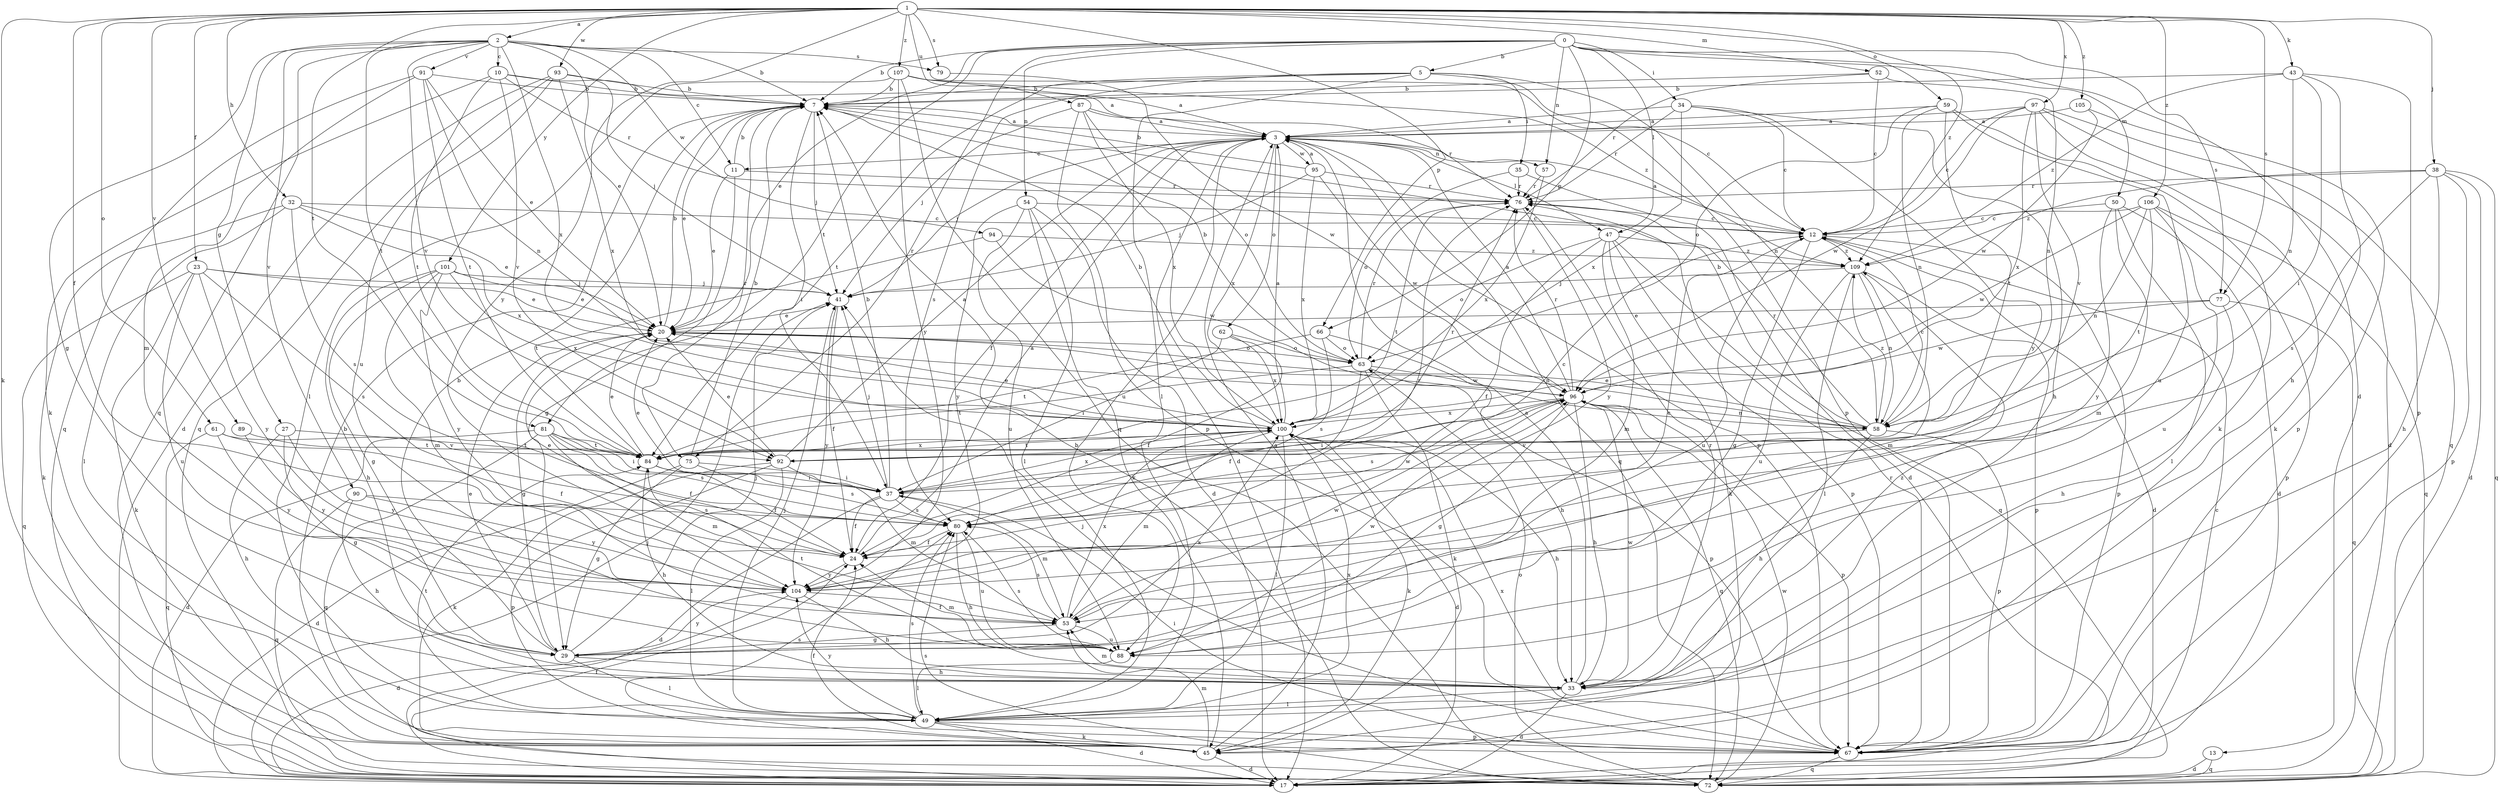 strict digraph  {
0;
1;
2;
3;
5;
7;
10;
11;
12;
13;
17;
20;
23;
24;
27;
29;
32;
33;
34;
35;
37;
38;
41;
43;
45;
47;
49;
50;
52;
53;
54;
57;
58;
59;
61;
62;
63;
66;
67;
72;
75;
76;
77;
79;
80;
81;
84;
87;
88;
89;
90;
91;
92;
93;
94;
95;
96;
97;
100;
101;
104;
105;
106;
107;
109;
0 -> 5  [label=b];
0 -> 7  [label=b];
0 -> 13  [label=d];
0 -> 20  [label=e];
0 -> 34  [label=i];
0 -> 47  [label=l];
0 -> 50  [label=m];
0 -> 54  [label=n];
0 -> 57  [label=n];
0 -> 66  [label=p];
0 -> 75  [label=r];
0 -> 77  [label=s];
0 -> 81  [label=t];
1 -> 2  [label=a];
1 -> 23  [label=f];
1 -> 24  [label=f];
1 -> 32  [label=h];
1 -> 38  [label=j];
1 -> 43  [label=k];
1 -> 45  [label=k];
1 -> 52  [label=m];
1 -> 59  [label=o];
1 -> 61  [label=o];
1 -> 66  [label=p];
1 -> 77  [label=s];
1 -> 79  [label=s];
1 -> 81  [label=t];
1 -> 87  [label=u];
1 -> 89  [label=v];
1 -> 93  [label=w];
1 -> 97  [label=x];
1 -> 101  [label=y];
1 -> 104  [label=y];
1 -> 105  [label=z];
1 -> 106  [label=z];
1 -> 107  [label=z];
1 -> 109  [label=z];
2 -> 7  [label=b];
2 -> 10  [label=c];
2 -> 11  [label=c];
2 -> 20  [label=e];
2 -> 27  [label=g];
2 -> 29  [label=g];
2 -> 72  [label=q];
2 -> 79  [label=s];
2 -> 84  [label=t];
2 -> 90  [label=v];
2 -> 91  [label=v];
2 -> 92  [label=v];
2 -> 94  [label=w];
2 -> 100  [label=x];
3 -> 11  [label=c];
3 -> 17  [label=d];
3 -> 24  [label=f];
3 -> 41  [label=j];
3 -> 47  [label=l];
3 -> 57  [label=n];
3 -> 62  [label=o];
3 -> 67  [label=p];
3 -> 72  [label=q];
3 -> 88  [label=u];
3 -> 95  [label=w];
3 -> 100  [label=x];
5 -> 7  [label=b];
5 -> 35  [label=i];
5 -> 49  [label=l];
5 -> 58  [label=n];
5 -> 67  [label=p];
5 -> 80  [label=s];
5 -> 84  [label=t];
7 -> 3  [label=a];
7 -> 20  [label=e];
7 -> 37  [label=i];
7 -> 41  [label=j];
7 -> 75  [label=r];
10 -> 3  [label=a];
10 -> 7  [label=b];
10 -> 45  [label=k];
10 -> 76  [label=r];
10 -> 84  [label=t];
10 -> 92  [label=v];
11 -> 7  [label=b];
11 -> 20  [label=e];
11 -> 29  [label=g];
11 -> 76  [label=r];
12 -> 3  [label=a];
12 -> 17  [label=d];
12 -> 29  [label=g];
12 -> 67  [label=p];
12 -> 88  [label=u];
12 -> 109  [label=z];
13 -> 17  [label=d];
13 -> 72  [label=q];
17 -> 12  [label=c];
17 -> 24  [label=f];
17 -> 41  [label=j];
20 -> 7  [label=b];
20 -> 29  [label=g];
20 -> 58  [label=n];
20 -> 63  [label=o];
23 -> 20  [label=e];
23 -> 41  [label=j];
23 -> 45  [label=k];
23 -> 72  [label=q];
23 -> 80  [label=s];
23 -> 88  [label=u];
23 -> 104  [label=y];
24 -> 3  [label=a];
24 -> 20  [label=e];
24 -> 76  [label=r];
24 -> 104  [label=y];
27 -> 29  [label=g];
27 -> 33  [label=h];
27 -> 84  [label=t];
27 -> 104  [label=y];
29 -> 7  [label=b];
29 -> 20  [label=e];
29 -> 33  [label=h];
29 -> 41  [label=j];
29 -> 49  [label=l];
29 -> 100  [label=x];
29 -> 104  [label=y];
32 -> 12  [label=c];
32 -> 20  [label=e];
32 -> 45  [label=k];
32 -> 49  [label=l];
32 -> 80  [label=s];
32 -> 100  [label=x];
33 -> 3  [label=a];
33 -> 17  [label=d];
33 -> 49  [label=l];
33 -> 53  [label=m];
33 -> 76  [label=r];
33 -> 96  [label=w];
33 -> 109  [label=z];
34 -> 3  [label=a];
34 -> 12  [label=c];
34 -> 33  [label=h];
34 -> 76  [label=r];
34 -> 100  [label=x];
34 -> 104  [label=y];
35 -> 17  [label=d];
35 -> 63  [label=o];
35 -> 76  [label=r];
37 -> 7  [label=b];
37 -> 12  [label=c];
37 -> 17  [label=d];
37 -> 20  [label=e];
37 -> 24  [label=f];
37 -> 41  [label=j];
37 -> 53  [label=m];
37 -> 80  [label=s];
37 -> 100  [label=x];
38 -> 17  [label=d];
38 -> 33  [label=h];
38 -> 67  [label=p];
38 -> 72  [label=q];
38 -> 76  [label=r];
38 -> 80  [label=s];
38 -> 109  [label=z];
41 -> 20  [label=e];
41 -> 24  [label=f];
41 -> 104  [label=y];
43 -> 7  [label=b];
43 -> 33  [label=h];
43 -> 37  [label=i];
43 -> 58  [label=n];
43 -> 67  [label=p];
43 -> 109  [label=z];
45 -> 3  [label=a];
45 -> 7  [label=b];
45 -> 17  [label=d];
45 -> 53  [label=m];
45 -> 80  [label=s];
47 -> 24  [label=f];
47 -> 45  [label=k];
47 -> 53  [label=m];
47 -> 63  [label=o];
47 -> 67  [label=p];
47 -> 72  [label=q];
47 -> 109  [label=z];
49 -> 17  [label=d];
49 -> 41  [label=j];
49 -> 45  [label=k];
49 -> 67  [label=p];
49 -> 80  [label=s];
49 -> 84  [label=t];
49 -> 100  [label=x];
49 -> 104  [label=y];
50 -> 12  [label=c];
50 -> 17  [label=d];
50 -> 49  [label=l];
50 -> 53  [label=m];
50 -> 104  [label=y];
52 -> 7  [label=b];
52 -> 12  [label=c];
52 -> 58  [label=n];
52 -> 76  [label=r];
53 -> 29  [label=g];
53 -> 80  [label=s];
53 -> 88  [label=u];
53 -> 96  [label=w];
53 -> 100  [label=x];
54 -> 12  [label=c];
54 -> 17  [label=d];
54 -> 45  [label=k];
54 -> 49  [label=l];
54 -> 88  [label=u];
54 -> 104  [label=y];
57 -> 76  [label=r];
57 -> 100  [label=x];
58 -> 7  [label=b];
58 -> 12  [label=c];
58 -> 20  [label=e];
58 -> 33  [label=h];
58 -> 67  [label=p];
58 -> 76  [label=r];
58 -> 92  [label=v];
58 -> 109  [label=z];
59 -> 3  [label=a];
59 -> 45  [label=k];
59 -> 58  [label=n];
59 -> 63  [label=o];
59 -> 84  [label=t];
59 -> 88  [label=u];
61 -> 24  [label=f];
61 -> 72  [label=q];
61 -> 92  [label=v];
61 -> 104  [label=y];
62 -> 24  [label=f];
62 -> 37  [label=i];
62 -> 63  [label=o];
62 -> 100  [label=x];
63 -> 7  [label=b];
63 -> 24  [label=f];
63 -> 45  [label=k];
63 -> 67  [label=p];
63 -> 76  [label=r];
63 -> 84  [label=t];
63 -> 96  [label=w];
66 -> 33  [label=h];
66 -> 63  [label=o];
66 -> 80  [label=s];
66 -> 84  [label=t];
67 -> 24  [label=f];
67 -> 37  [label=i];
67 -> 41  [label=j];
67 -> 72  [label=q];
67 -> 76  [label=r];
67 -> 100  [label=x];
72 -> 7  [label=b];
72 -> 63  [label=o];
72 -> 80  [label=s];
72 -> 96  [label=w];
75 -> 7  [label=b];
75 -> 17  [label=d];
75 -> 29  [label=g];
75 -> 37  [label=i];
75 -> 80  [label=s];
76 -> 12  [label=c];
76 -> 84  [label=t];
76 -> 104  [label=y];
77 -> 20  [label=e];
77 -> 33  [label=h];
77 -> 72  [label=q];
77 -> 96  [label=w];
79 -> 96  [label=w];
80 -> 24  [label=f];
80 -> 33  [label=h];
80 -> 88  [label=u];
80 -> 96  [label=w];
81 -> 17  [label=d];
81 -> 24  [label=f];
81 -> 37  [label=i];
81 -> 53  [label=m];
81 -> 72  [label=q];
81 -> 80  [label=s];
81 -> 84  [label=t];
84 -> 20  [label=e];
84 -> 24  [label=f];
84 -> 33  [label=h];
84 -> 37  [label=i];
84 -> 100  [label=x];
87 -> 3  [label=a];
87 -> 41  [label=j];
87 -> 63  [label=o];
87 -> 67  [label=p];
87 -> 76  [label=r];
87 -> 100  [label=x];
88 -> 24  [label=f];
88 -> 49  [label=l];
88 -> 80  [label=s];
88 -> 84  [label=t];
88 -> 96  [label=w];
89 -> 84  [label=t];
89 -> 104  [label=y];
90 -> 33  [label=h];
90 -> 72  [label=q];
90 -> 80  [label=s];
90 -> 104  [label=y];
91 -> 7  [label=b];
91 -> 20  [label=e];
91 -> 53  [label=m];
91 -> 58  [label=n];
91 -> 72  [label=q];
91 -> 84  [label=t];
92 -> 3  [label=a];
92 -> 20  [label=e];
92 -> 45  [label=k];
92 -> 49  [label=l];
92 -> 53  [label=m];
92 -> 67  [label=p];
92 -> 76  [label=r];
93 -> 7  [label=b];
93 -> 17  [label=d];
93 -> 41  [label=j];
93 -> 72  [label=q];
93 -> 88  [label=u];
93 -> 100  [label=x];
94 -> 84  [label=t];
94 -> 96  [label=w];
94 -> 109  [label=z];
95 -> 3  [label=a];
95 -> 7  [label=b];
95 -> 41  [label=j];
95 -> 76  [label=r];
95 -> 96  [label=w];
95 -> 100  [label=x];
96 -> 3  [label=a];
96 -> 29  [label=g];
96 -> 33  [label=h];
96 -> 37  [label=i];
96 -> 58  [label=n];
96 -> 67  [label=p];
96 -> 72  [label=q];
96 -> 76  [label=r];
96 -> 80  [label=s];
96 -> 100  [label=x];
97 -> 3  [label=a];
97 -> 12  [label=c];
97 -> 17  [label=d];
97 -> 45  [label=k];
97 -> 72  [label=q];
97 -> 92  [label=v];
97 -> 96  [label=w];
97 -> 100  [label=x];
100 -> 3  [label=a];
100 -> 7  [label=b];
100 -> 17  [label=d];
100 -> 20  [label=e];
100 -> 33  [label=h];
100 -> 45  [label=k];
100 -> 49  [label=l];
100 -> 53  [label=m];
100 -> 84  [label=t];
101 -> 20  [label=e];
101 -> 29  [label=g];
101 -> 33  [label=h];
101 -> 41  [label=j];
101 -> 53  [label=m];
101 -> 100  [label=x];
101 -> 104  [label=y];
104 -> 12  [label=c];
104 -> 17  [label=d];
104 -> 33  [label=h];
104 -> 53  [label=m];
105 -> 3  [label=a];
105 -> 67  [label=p];
105 -> 96  [label=w];
106 -> 12  [label=c];
106 -> 58  [label=n];
106 -> 67  [label=p];
106 -> 72  [label=q];
106 -> 84  [label=t];
106 -> 88  [label=u];
106 -> 96  [label=w];
107 -> 3  [label=a];
107 -> 7  [label=b];
107 -> 12  [label=c];
107 -> 49  [label=l];
107 -> 72  [label=q];
107 -> 104  [label=y];
107 -> 109  [label=z];
109 -> 41  [label=j];
109 -> 49  [label=l];
109 -> 53  [label=m];
109 -> 58  [label=n];
109 -> 67  [label=p];
109 -> 88  [label=u];
}
